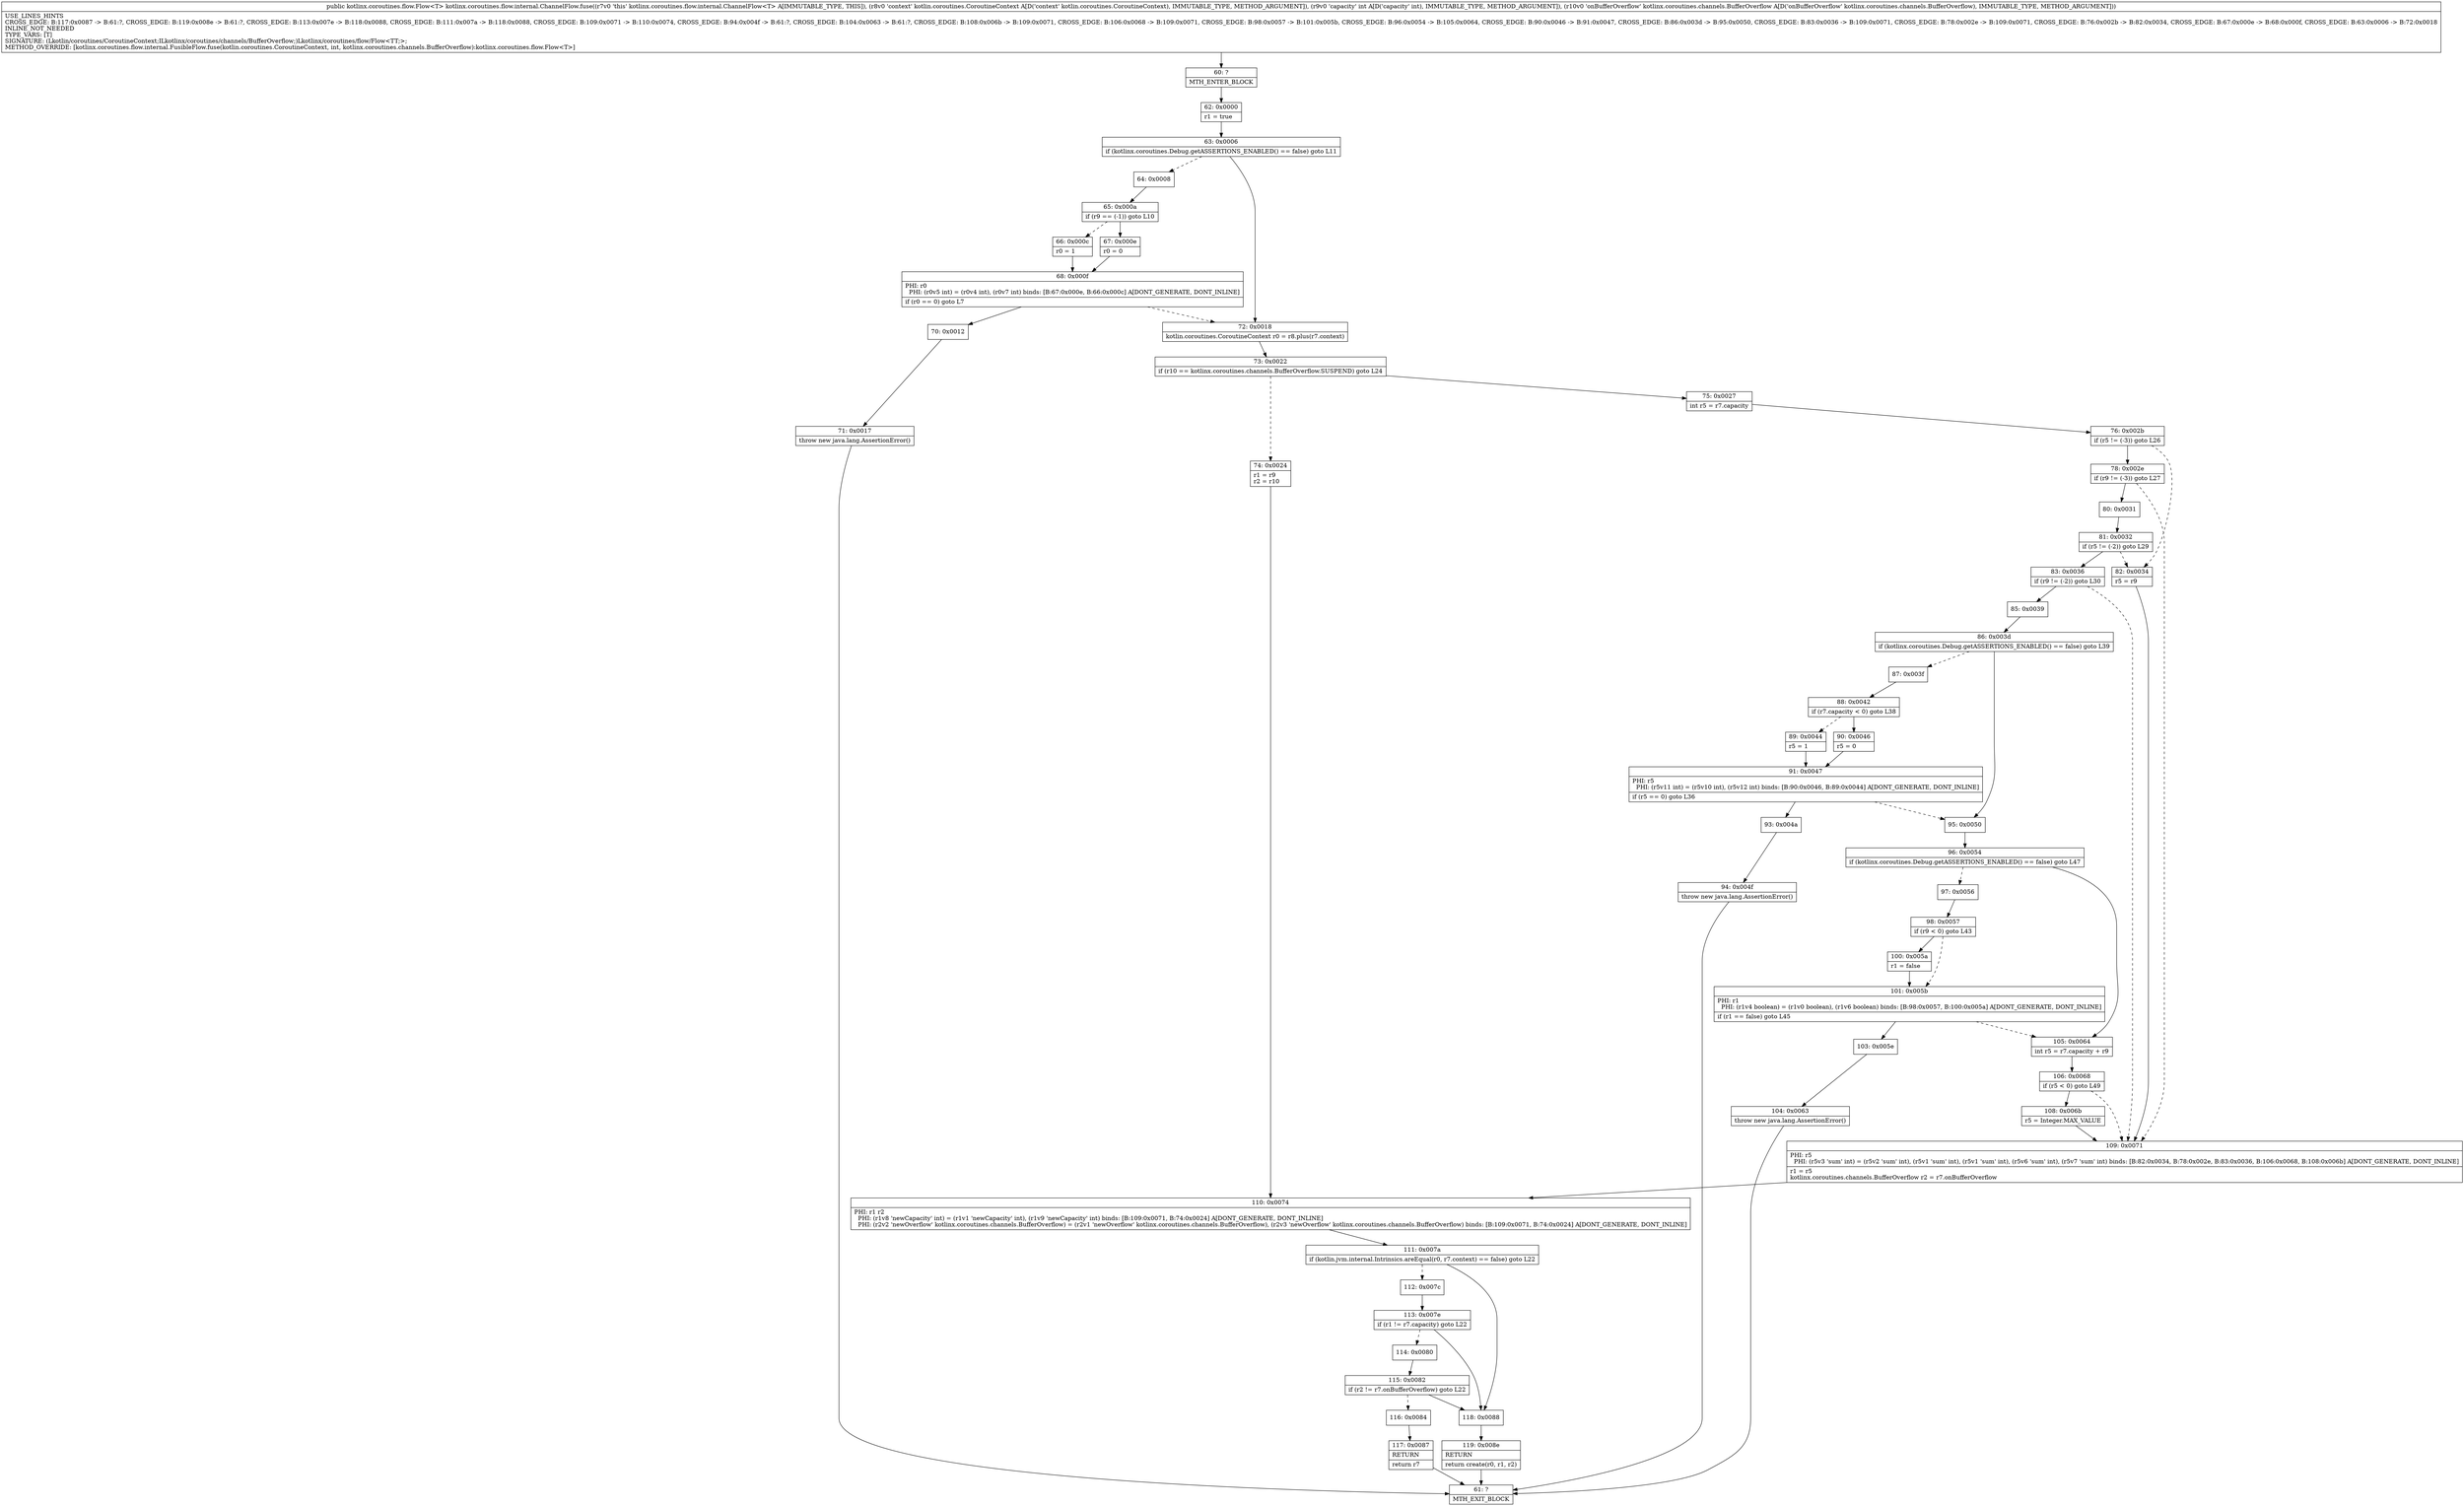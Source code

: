 digraph "CFG forkotlinx.coroutines.flow.internal.ChannelFlow.fuse(Lkotlin\/coroutines\/CoroutineContext;ILkotlinx\/coroutines\/channels\/BufferOverflow;)Lkotlinx\/coroutines\/flow\/Flow;" {
Node_60 [shape=record,label="{60\:\ ?|MTH_ENTER_BLOCK\l}"];
Node_62 [shape=record,label="{62\:\ 0x0000|r1 = true\l}"];
Node_63 [shape=record,label="{63\:\ 0x0006|if (kotlinx.coroutines.Debug.getASSERTIONS_ENABLED() == false) goto L11\l}"];
Node_64 [shape=record,label="{64\:\ 0x0008}"];
Node_65 [shape=record,label="{65\:\ 0x000a|if (r9 == (\-1)) goto L10\l}"];
Node_66 [shape=record,label="{66\:\ 0x000c|r0 = 1\l}"];
Node_68 [shape=record,label="{68\:\ 0x000f|PHI: r0 \l  PHI: (r0v5 int) = (r0v4 int), (r0v7 int) binds: [B:67:0x000e, B:66:0x000c] A[DONT_GENERATE, DONT_INLINE]\l|if (r0 == 0) goto L7\l}"];
Node_70 [shape=record,label="{70\:\ 0x0012}"];
Node_71 [shape=record,label="{71\:\ 0x0017|throw new java.lang.AssertionError()\l}"];
Node_61 [shape=record,label="{61\:\ ?|MTH_EXIT_BLOCK\l}"];
Node_67 [shape=record,label="{67\:\ 0x000e|r0 = 0\l}"];
Node_72 [shape=record,label="{72\:\ 0x0018|kotlin.coroutines.CoroutineContext r0 = r8.plus(r7.context)\l}"];
Node_73 [shape=record,label="{73\:\ 0x0022|if (r10 == kotlinx.coroutines.channels.BufferOverflow.SUSPEND) goto L24\l}"];
Node_74 [shape=record,label="{74\:\ 0x0024|r1 = r9\lr2 = r10\l}"];
Node_110 [shape=record,label="{110\:\ 0x0074|PHI: r1 r2 \l  PHI: (r1v8 'newCapacity' int) = (r1v1 'newCapacity' int), (r1v9 'newCapacity' int) binds: [B:109:0x0071, B:74:0x0024] A[DONT_GENERATE, DONT_INLINE]\l  PHI: (r2v2 'newOverflow' kotlinx.coroutines.channels.BufferOverflow) = (r2v1 'newOverflow' kotlinx.coroutines.channels.BufferOverflow), (r2v3 'newOverflow' kotlinx.coroutines.channels.BufferOverflow) binds: [B:109:0x0071, B:74:0x0024] A[DONT_GENERATE, DONT_INLINE]\l}"];
Node_111 [shape=record,label="{111\:\ 0x007a|if (kotlin.jvm.internal.Intrinsics.areEqual(r0, r7.context) == false) goto L22\l}"];
Node_112 [shape=record,label="{112\:\ 0x007c}"];
Node_113 [shape=record,label="{113\:\ 0x007e|if (r1 != r7.capacity) goto L22\l}"];
Node_114 [shape=record,label="{114\:\ 0x0080}"];
Node_115 [shape=record,label="{115\:\ 0x0082|if (r2 != r7.onBufferOverflow) goto L22\l}"];
Node_116 [shape=record,label="{116\:\ 0x0084}"];
Node_117 [shape=record,label="{117\:\ 0x0087|RETURN\l|return r7\l}"];
Node_118 [shape=record,label="{118\:\ 0x0088}"];
Node_119 [shape=record,label="{119\:\ 0x008e|RETURN\l|return create(r0, r1, r2)\l}"];
Node_75 [shape=record,label="{75\:\ 0x0027|int r5 = r7.capacity\l}"];
Node_76 [shape=record,label="{76\:\ 0x002b|if (r5 != (\-3)) goto L26\l}"];
Node_78 [shape=record,label="{78\:\ 0x002e|if (r9 != (\-3)) goto L27\l}"];
Node_80 [shape=record,label="{80\:\ 0x0031}"];
Node_81 [shape=record,label="{81\:\ 0x0032|if (r5 != (\-2)) goto L29\l}"];
Node_83 [shape=record,label="{83\:\ 0x0036|if (r9 != (\-2)) goto L30\l}"];
Node_85 [shape=record,label="{85\:\ 0x0039}"];
Node_86 [shape=record,label="{86\:\ 0x003d|if (kotlinx.coroutines.Debug.getASSERTIONS_ENABLED() == false) goto L39\l}"];
Node_87 [shape=record,label="{87\:\ 0x003f}"];
Node_88 [shape=record,label="{88\:\ 0x0042|if (r7.capacity \< 0) goto L38\l}"];
Node_89 [shape=record,label="{89\:\ 0x0044|r5 = 1\l}"];
Node_91 [shape=record,label="{91\:\ 0x0047|PHI: r5 \l  PHI: (r5v11 int) = (r5v10 int), (r5v12 int) binds: [B:90:0x0046, B:89:0x0044] A[DONT_GENERATE, DONT_INLINE]\l|if (r5 == 0) goto L36\l}"];
Node_93 [shape=record,label="{93\:\ 0x004a}"];
Node_94 [shape=record,label="{94\:\ 0x004f|throw new java.lang.AssertionError()\l}"];
Node_90 [shape=record,label="{90\:\ 0x0046|r5 = 0\l}"];
Node_95 [shape=record,label="{95\:\ 0x0050}"];
Node_96 [shape=record,label="{96\:\ 0x0054|if (kotlinx.coroutines.Debug.getASSERTIONS_ENABLED() == false) goto L47\l}"];
Node_97 [shape=record,label="{97\:\ 0x0056}"];
Node_98 [shape=record,label="{98\:\ 0x0057|if (r9 \< 0) goto L43\l}"];
Node_100 [shape=record,label="{100\:\ 0x005a|r1 = false\l}"];
Node_101 [shape=record,label="{101\:\ 0x005b|PHI: r1 \l  PHI: (r1v4 boolean) = (r1v0 boolean), (r1v6 boolean) binds: [B:98:0x0057, B:100:0x005a] A[DONT_GENERATE, DONT_INLINE]\l|if (r1 == false) goto L45\l}"];
Node_103 [shape=record,label="{103\:\ 0x005e}"];
Node_104 [shape=record,label="{104\:\ 0x0063|throw new java.lang.AssertionError()\l}"];
Node_105 [shape=record,label="{105\:\ 0x0064|int r5 = r7.capacity + r9\l}"];
Node_106 [shape=record,label="{106\:\ 0x0068|if (r5 \< 0) goto L49\l}"];
Node_108 [shape=record,label="{108\:\ 0x006b|r5 = Integer.MAX_VALUE\l}"];
Node_109 [shape=record,label="{109\:\ 0x0071|PHI: r5 \l  PHI: (r5v3 'sum' int) = (r5v2 'sum' int), (r5v1 'sum' int), (r5v1 'sum' int), (r5v6 'sum' int), (r5v7 'sum' int) binds: [B:82:0x0034, B:78:0x002e, B:83:0x0036, B:106:0x0068, B:108:0x006b] A[DONT_GENERATE, DONT_INLINE]\l|r1 = r5\lkotlinx.coroutines.channels.BufferOverflow r2 = r7.onBufferOverflow\l}"];
Node_82 [shape=record,label="{82\:\ 0x0034|r5 = r9\l}"];
MethodNode[shape=record,label="{public kotlinx.coroutines.flow.Flow\<T\> kotlinx.coroutines.flow.internal.ChannelFlow.fuse((r7v0 'this' kotlinx.coroutines.flow.internal.ChannelFlow\<T\> A[IMMUTABLE_TYPE, THIS]), (r8v0 'context' kotlin.coroutines.CoroutineContext A[D('context' kotlin.coroutines.CoroutineContext), IMMUTABLE_TYPE, METHOD_ARGUMENT]), (r9v0 'capacity' int A[D('capacity' int), IMMUTABLE_TYPE, METHOD_ARGUMENT]), (r10v0 'onBufferOverflow' kotlinx.coroutines.channels.BufferOverflow A[D('onBufferOverflow' kotlinx.coroutines.channels.BufferOverflow), IMMUTABLE_TYPE, METHOD_ARGUMENT]))  | USE_LINES_HINTS\lCROSS_EDGE: B:117:0x0087 \-\> B:61:?, CROSS_EDGE: B:119:0x008e \-\> B:61:?, CROSS_EDGE: B:113:0x007e \-\> B:118:0x0088, CROSS_EDGE: B:111:0x007a \-\> B:118:0x0088, CROSS_EDGE: B:109:0x0071 \-\> B:110:0x0074, CROSS_EDGE: B:94:0x004f \-\> B:61:?, CROSS_EDGE: B:104:0x0063 \-\> B:61:?, CROSS_EDGE: B:108:0x006b \-\> B:109:0x0071, CROSS_EDGE: B:106:0x0068 \-\> B:109:0x0071, CROSS_EDGE: B:98:0x0057 \-\> B:101:0x005b, CROSS_EDGE: B:96:0x0054 \-\> B:105:0x0064, CROSS_EDGE: B:90:0x0046 \-\> B:91:0x0047, CROSS_EDGE: B:86:0x003d \-\> B:95:0x0050, CROSS_EDGE: B:83:0x0036 \-\> B:109:0x0071, CROSS_EDGE: B:78:0x002e \-\> B:109:0x0071, CROSS_EDGE: B:76:0x002b \-\> B:82:0x0034, CROSS_EDGE: B:67:0x000e \-\> B:68:0x000f, CROSS_EDGE: B:63:0x0006 \-\> B:72:0x0018\lINLINE_NOT_NEEDED\lTYPE_VARS: [T]\lSIGNATURE: (Lkotlin\/coroutines\/CoroutineContext;ILkotlinx\/coroutines\/channels\/BufferOverflow;)Lkotlinx\/coroutines\/flow\/Flow\<TT;\>;\lMETHOD_OVERRIDE: [kotlinx.coroutines.flow.internal.FusibleFlow.fuse(kotlin.coroutines.CoroutineContext, int, kotlinx.coroutines.channels.BufferOverflow):kotlinx.coroutines.flow.Flow\<T\>]\l}"];
MethodNode -> Node_60;Node_60 -> Node_62;
Node_62 -> Node_63;
Node_63 -> Node_64[style=dashed];
Node_63 -> Node_72;
Node_64 -> Node_65;
Node_65 -> Node_66[style=dashed];
Node_65 -> Node_67;
Node_66 -> Node_68;
Node_68 -> Node_70;
Node_68 -> Node_72[style=dashed];
Node_70 -> Node_71;
Node_71 -> Node_61;
Node_67 -> Node_68;
Node_72 -> Node_73;
Node_73 -> Node_74[style=dashed];
Node_73 -> Node_75;
Node_74 -> Node_110;
Node_110 -> Node_111;
Node_111 -> Node_112[style=dashed];
Node_111 -> Node_118;
Node_112 -> Node_113;
Node_113 -> Node_114[style=dashed];
Node_113 -> Node_118;
Node_114 -> Node_115;
Node_115 -> Node_116[style=dashed];
Node_115 -> Node_118;
Node_116 -> Node_117;
Node_117 -> Node_61;
Node_118 -> Node_119;
Node_119 -> Node_61;
Node_75 -> Node_76;
Node_76 -> Node_78;
Node_76 -> Node_82[style=dashed];
Node_78 -> Node_80;
Node_78 -> Node_109[style=dashed];
Node_80 -> Node_81;
Node_81 -> Node_82[style=dashed];
Node_81 -> Node_83;
Node_83 -> Node_85;
Node_83 -> Node_109[style=dashed];
Node_85 -> Node_86;
Node_86 -> Node_87[style=dashed];
Node_86 -> Node_95;
Node_87 -> Node_88;
Node_88 -> Node_89[style=dashed];
Node_88 -> Node_90;
Node_89 -> Node_91;
Node_91 -> Node_93;
Node_91 -> Node_95[style=dashed];
Node_93 -> Node_94;
Node_94 -> Node_61;
Node_90 -> Node_91;
Node_95 -> Node_96;
Node_96 -> Node_97[style=dashed];
Node_96 -> Node_105;
Node_97 -> Node_98;
Node_98 -> Node_100;
Node_98 -> Node_101[style=dashed];
Node_100 -> Node_101;
Node_101 -> Node_103;
Node_101 -> Node_105[style=dashed];
Node_103 -> Node_104;
Node_104 -> Node_61;
Node_105 -> Node_106;
Node_106 -> Node_108;
Node_106 -> Node_109[style=dashed];
Node_108 -> Node_109;
Node_109 -> Node_110;
Node_82 -> Node_109;
}


